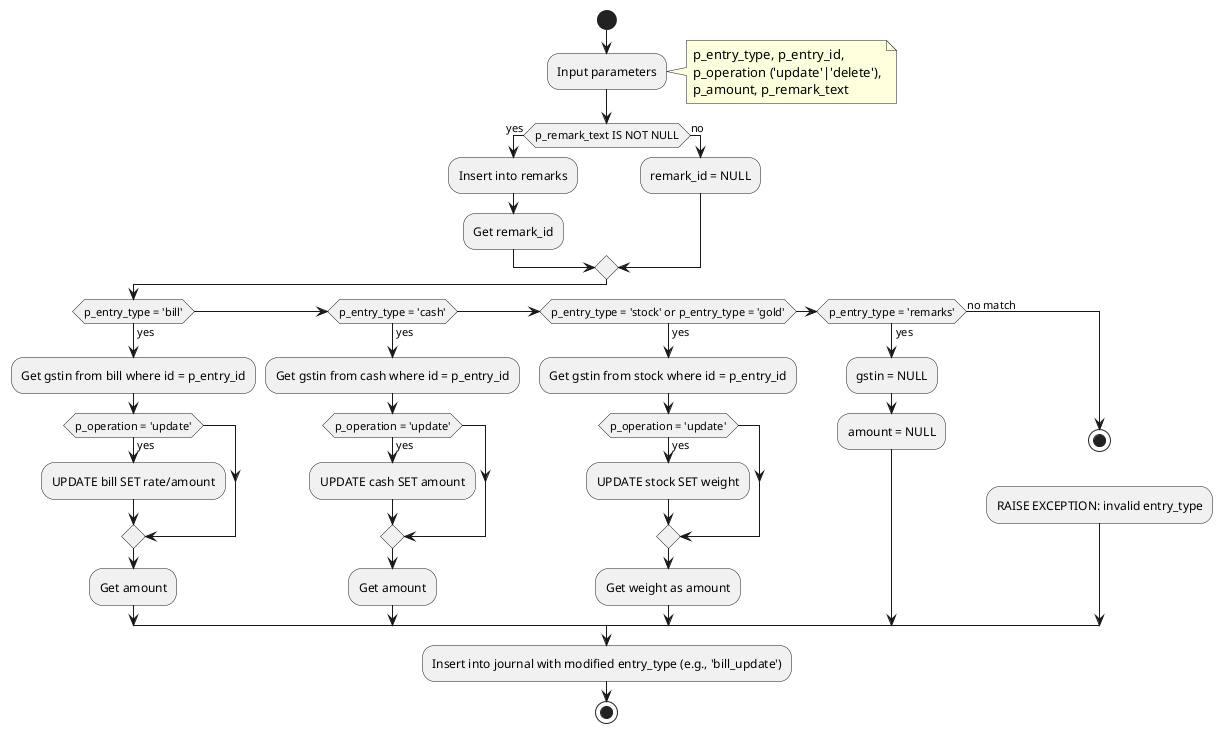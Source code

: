 @startuml
start

:Input parameters;
note right
p_entry_type, p_entry_id,
p_operation ('update'|'delete'),
p_amount, p_remark_text
end note

if (p_remark_text IS NOT NULL) then (yes)
  :Insert into remarks;
  :Get remark_id;
else (no)
  :remark_id = NULL;
endif

if (p_entry_type = 'bill') then (yes)
  :Get gstin from bill where id = p_entry_id;
  if (p_operation = 'update') then (yes)
    :UPDATE bill SET rate/amount;
  endif
  :Get amount;
elseif (p_entry_type = 'cash') then (yes)
  :Get gstin from cash where id = p_entry_id;
  if (p_operation = 'update') then (yes)
    :UPDATE cash SET amount;
  endif
  :Get amount;
elseif (p_entry_type = 'stock' or p_entry_type = 'gold') then (yes)
  :Get gstin from stock where id = p_entry_id;
  if (p_operation = 'update') then (yes)
    :UPDATE stock SET weight;
  endif
  :Get weight as amount;
elseif (p_entry_type = 'remarks') then (yes)
  :gstin = NULL;
  :amount = NULL;
else (no match)
  stop
  :RAISE EXCEPTION: invalid entry_type;
endif

:Insert into journal with modified entry_type (e.g., 'bill_update');
stop
@enduml